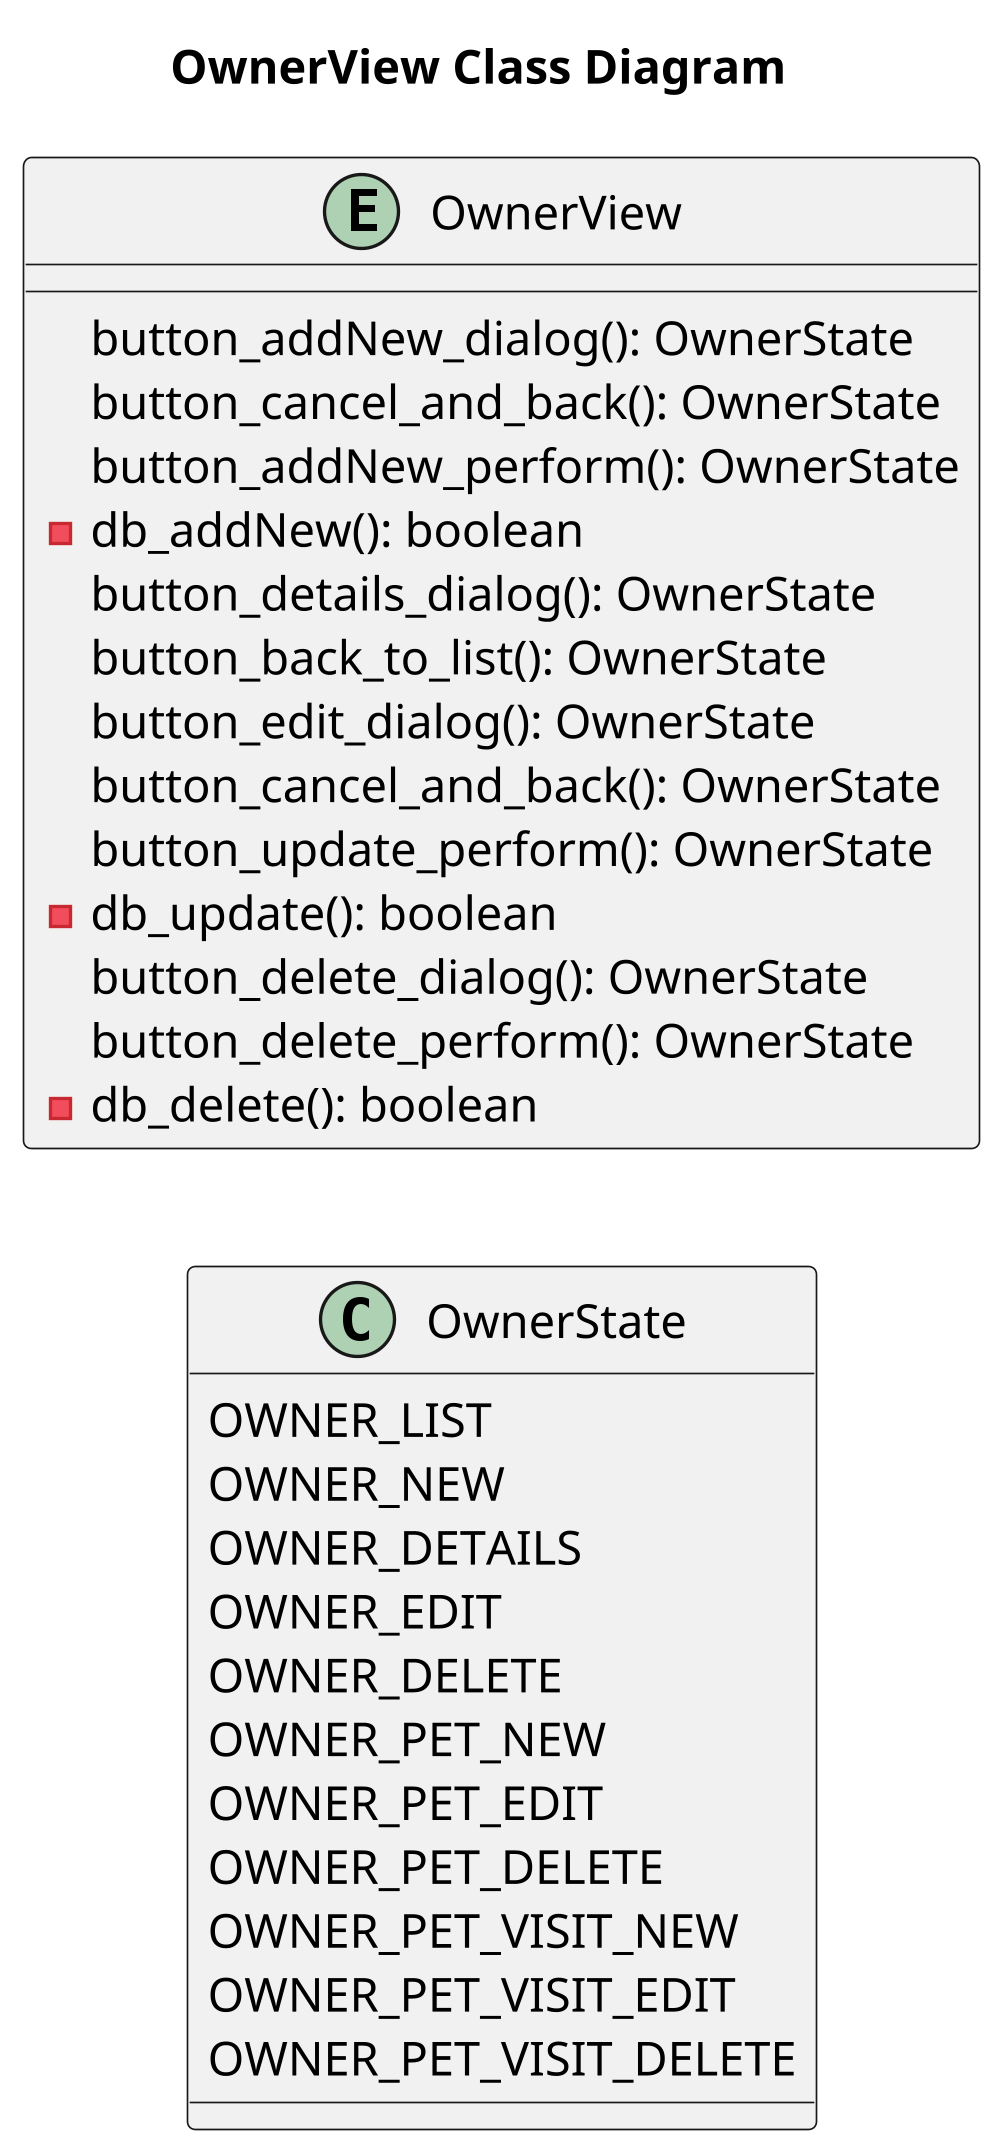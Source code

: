 @startuml


title OwnerView Class Diagram
'https://plantuml.com/class-diagram

left to right direction
'top to bottom direction

scale 1000 width


class OwnerState {
    OWNER_LIST
    OWNER_NEW
    OWNER_DETAILS
    OWNER_EDIT
    OWNER_DELETE
    OWNER_PET_NEW
    OWNER_PET_EDIT
    OWNER_PET_DELETE
    OWNER_PET_VISIT_NEW
    OWNER_PET_VISIT_EDIT
    OWNER_PET_VISIT_DELETE
}

entity OwnerView {
    button_addNew_dialog(): OwnerState
    button_cancel_and_back(): OwnerState
    button_addNew_perform(): OwnerState
    -db_addNew(): boolean
    button_details_dialog(): OwnerState
    button_back_to_list(): OwnerState
    button_edit_dialog(): OwnerState
    button_cancel_and_back(): OwnerState
    button_update_perform(): OwnerState
    - db_update(): boolean
    button_delete_dialog(): OwnerState
    button_delete_perform(): OwnerState
    - db_delete(): boolean
}



@enduml